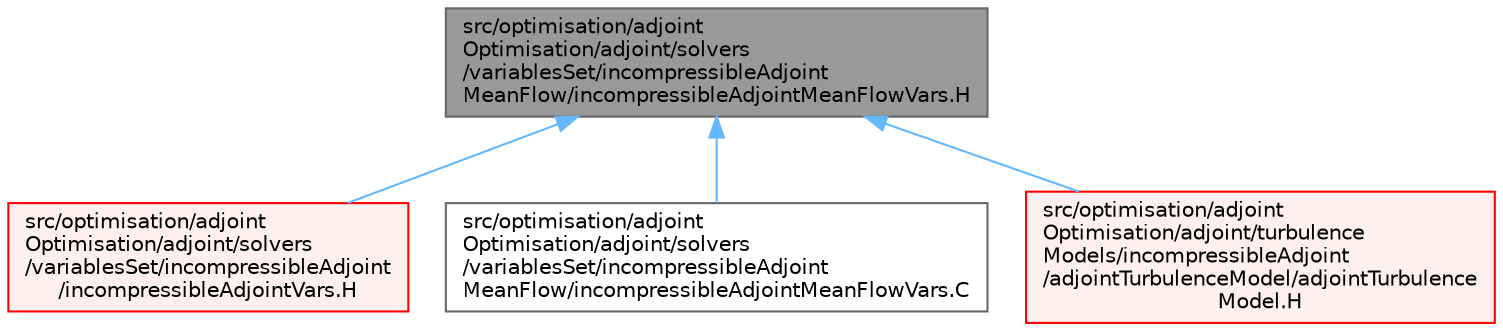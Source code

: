 digraph "src/optimisation/adjointOptimisation/adjoint/solvers/variablesSet/incompressibleAdjointMeanFlow/incompressibleAdjointMeanFlowVars.H"
{
 // LATEX_PDF_SIZE
  bgcolor="transparent";
  edge [fontname=Helvetica,fontsize=10,labelfontname=Helvetica,labelfontsize=10];
  node [fontname=Helvetica,fontsize=10,shape=box,height=0.2,width=0.4];
  Node1 [id="Node000001",label="src/optimisation/adjoint\lOptimisation/adjoint/solvers\l/variablesSet/incompressibleAdjoint\lMeanFlow/incompressibleAdjointMeanFlowVars.H",height=0.2,width=0.4,color="gray40", fillcolor="grey60", style="filled", fontcolor="black",tooltip=" "];
  Node1 -> Node2 [id="edge1_Node000001_Node000002",dir="back",color="steelblue1",style="solid",tooltip=" "];
  Node2 [id="Node000002",label="src/optimisation/adjoint\lOptimisation/adjoint/solvers\l/variablesSet/incompressibleAdjoint\l/incompressibleAdjointVars.H",height=0.2,width=0.4,color="red", fillcolor="#FFF0F0", style="filled",URL="$incompressibleAdjointVars_8H.html",tooltip=" "];
  Node1 -> Node91 [id="edge2_Node000001_Node000091",dir="back",color="steelblue1",style="solid",tooltip=" "];
  Node91 [id="Node000091",label="src/optimisation/adjoint\lOptimisation/adjoint/solvers\l/variablesSet/incompressibleAdjoint\lMeanFlow/incompressibleAdjointMeanFlowVars.C",height=0.2,width=0.4,color="grey40", fillcolor="white", style="filled",URL="$incompressibleAdjointMeanFlowVars_8C.html",tooltip=" "];
  Node1 -> Node92 [id="edge3_Node000001_Node000092",dir="back",color="steelblue1",style="solid",tooltip=" "];
  Node92 [id="Node000092",label="src/optimisation/adjoint\lOptimisation/adjoint/turbulence\lModels/incompressibleAdjoint\l/adjointTurbulenceModel/adjointTurbulence\lModel.H",height=0.2,width=0.4,color="red", fillcolor="#FFF0F0", style="filled",URL="$adjointTurbulenceModel_8H.html",tooltip=" "];
}
